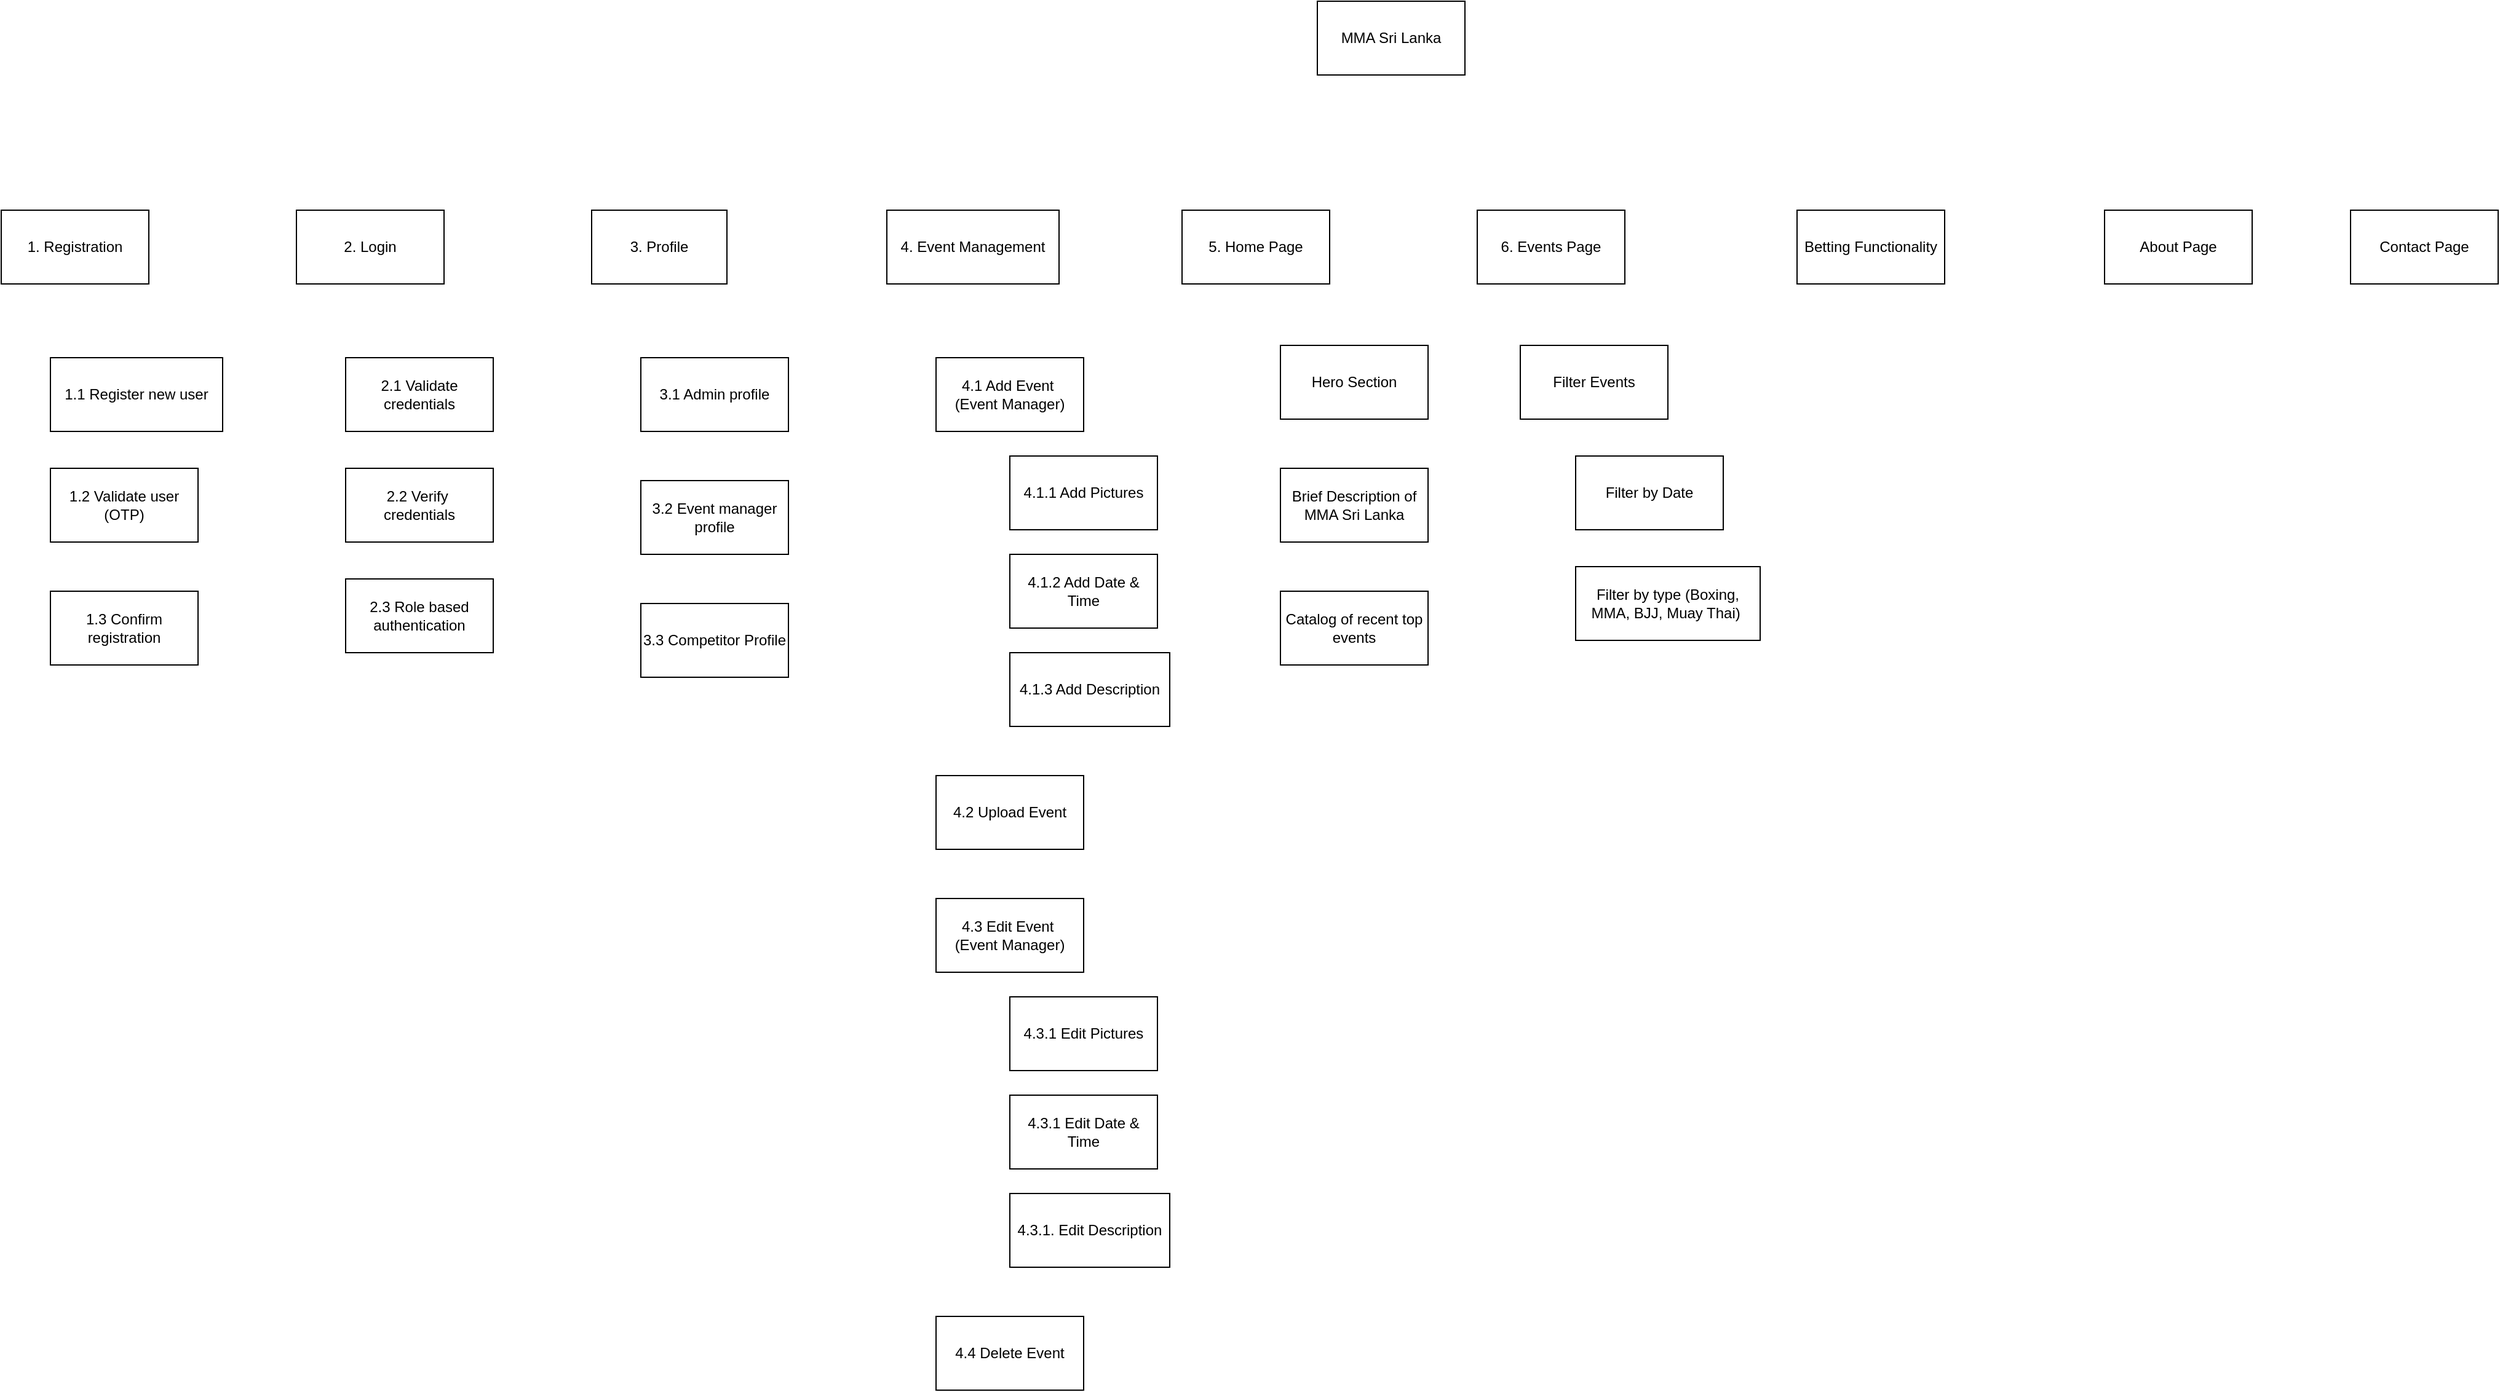 <mxfile version="28.1.2">
  <diagram name="Page-1" id="4XCOkrREE6T9JBMiZgMP">
    <mxGraphModel dx="2223" dy="2460" grid="1" gridSize="10" guides="1" tooltips="1" connect="1" arrows="1" fold="1" page="1" pageScale="1" pageWidth="850" pageHeight="1100" math="0" shadow="0">
      <root>
        <mxCell id="0" />
        <mxCell id="1" parent="0" />
        <mxCell id="5IF1ZIwpe9jYq8gnFkuq-1" value="MMA Sri Lanka" style="rounded=0;whiteSpace=wrap;html=1;" parent="1" vertex="1">
          <mxGeometry x="1110" y="-10" width="120" height="60" as="geometry" />
        </mxCell>
        <mxCell id="5IF1ZIwpe9jYq8gnFkuq-2" value="1. Registration" style="rounded=0;whiteSpace=wrap;html=1;" parent="1" vertex="1">
          <mxGeometry x="40" y="160" width="120" height="60" as="geometry" />
        </mxCell>
        <mxCell id="5IF1ZIwpe9jYq8gnFkuq-3" value="2. Login" style="rounded=0;whiteSpace=wrap;html=1;" parent="1" vertex="1">
          <mxGeometry x="280" y="160" width="120" height="60" as="geometry" />
        </mxCell>
        <mxCell id="5IF1ZIwpe9jYq8gnFkuq-4" value="4. Event Management" style="rounded=0;whiteSpace=wrap;html=1;" parent="1" vertex="1">
          <mxGeometry x="760" y="160" width="140" height="60" as="geometry" />
        </mxCell>
        <mxCell id="5IF1ZIwpe9jYq8gnFkuq-5" value="3. Profile" style="rounded=0;whiteSpace=wrap;html=1;" parent="1" vertex="1">
          <mxGeometry x="520" y="160" width="110" height="60" as="geometry" />
        </mxCell>
        <mxCell id="kDNrH8pa0huW1Xx7Rnd4-1" value="5. Home Page" style="rounded=0;whiteSpace=wrap;html=1;" parent="1" vertex="1">
          <mxGeometry x="1000" y="160" width="120" height="60" as="geometry" />
        </mxCell>
        <mxCell id="kDNrH8pa0huW1Xx7Rnd4-2" value="6. Events Page" style="rounded=0;whiteSpace=wrap;html=1;" parent="1" vertex="1">
          <mxGeometry x="1240" y="160" width="120" height="60" as="geometry" />
        </mxCell>
        <mxCell id="kDNrH8pa0huW1Xx7Rnd4-3" value="Contact Page" style="rounded=0;whiteSpace=wrap;html=1;" parent="1" vertex="1">
          <mxGeometry x="1950" y="160" width="120" height="60" as="geometry" />
        </mxCell>
        <mxCell id="kDNrH8pa0huW1Xx7Rnd4-4" value="About Page" style="rounded=0;whiteSpace=wrap;html=1;" parent="1" vertex="1">
          <mxGeometry x="1750" y="160" width="120" height="60" as="geometry" />
        </mxCell>
        <mxCell id="kDNrH8pa0huW1Xx7Rnd4-6" value="1.1 Register new user" style="rounded=0;whiteSpace=wrap;html=1;fontStyle=0" parent="1" vertex="1">
          <mxGeometry x="80" y="280" width="140" height="60" as="geometry" />
        </mxCell>
        <mxCell id="kDNrH8pa0huW1Xx7Rnd4-7" value="1.2 Validate user (OTP)" style="rounded=0;whiteSpace=wrap;html=1;fontStyle=0" parent="1" vertex="1">
          <mxGeometry x="80" y="370" width="120" height="60" as="geometry" />
        </mxCell>
        <mxCell id="kDNrH8pa0huW1Xx7Rnd4-8" value="1.3 Confirm registration" style="rounded=0;whiteSpace=wrap;html=1;fontStyle=0" parent="1" vertex="1">
          <mxGeometry x="80" y="470" width="120" height="60" as="geometry" />
        </mxCell>
        <mxCell id="kDNrH8pa0huW1Xx7Rnd4-9" value="2.3 Role based authentication" style="rounded=0;whiteSpace=wrap;html=1;" parent="1" vertex="1">
          <mxGeometry x="320" y="460" width="120" height="60" as="geometry" />
        </mxCell>
        <mxCell id="kDNrH8pa0huW1Xx7Rnd4-10" value="2.1 Validate credentials" style="rounded=0;whiteSpace=wrap;html=1;" parent="1" vertex="1">
          <mxGeometry x="320" y="280" width="120" height="60" as="geometry" />
        </mxCell>
        <mxCell id="kDNrH8pa0huW1Xx7Rnd4-11" value="2.2 Verify&amp;nbsp;&lt;div&gt;credentials&lt;/div&gt;" style="rounded=0;whiteSpace=wrap;html=1;" parent="1" vertex="1">
          <mxGeometry x="320" y="370" width="120" height="60" as="geometry" />
        </mxCell>
        <mxCell id="kDNrH8pa0huW1Xx7Rnd4-12" value="3.1 Admin profile" style="rounded=0;whiteSpace=wrap;html=1;" parent="1" vertex="1">
          <mxGeometry x="560" y="280" width="120" height="60" as="geometry" />
        </mxCell>
        <mxCell id="kDNrH8pa0huW1Xx7Rnd4-14" value="3.2 Event manager&lt;div&gt;profile&lt;/div&gt;" style="rounded=0;whiteSpace=wrap;html=1;" parent="1" vertex="1">
          <mxGeometry x="560" y="380" width="120" height="60" as="geometry" />
        </mxCell>
        <mxCell id="kDNrH8pa0huW1Xx7Rnd4-15" value="3.3 Competitor Profile" style="rounded=0;whiteSpace=wrap;html=1;" parent="1" vertex="1">
          <mxGeometry x="560" y="480" width="120" height="60" as="geometry" />
        </mxCell>
        <mxCell id="kDNrH8pa0huW1Xx7Rnd4-16" value="4.1 Add Event&amp;nbsp;&lt;div&gt;(Event Manager)&lt;/div&gt;" style="rounded=0;whiteSpace=wrap;html=1;" parent="1" vertex="1">
          <mxGeometry x="800" y="280" width="120" height="60" as="geometry" />
        </mxCell>
        <mxCell id="kDNrH8pa0huW1Xx7Rnd4-17" value="4.1.1 Add Pictures" style="rounded=0;whiteSpace=wrap;html=1;" parent="1" vertex="1">
          <mxGeometry x="860" y="360" width="120" height="60" as="geometry" />
        </mxCell>
        <mxCell id="kDNrH8pa0huW1Xx7Rnd4-18" value="4.1.2 Add Date &amp;amp; Time" style="rounded=0;whiteSpace=wrap;html=1;" parent="1" vertex="1">
          <mxGeometry x="860" y="440" width="120" height="60" as="geometry" />
        </mxCell>
        <mxCell id="kDNrH8pa0huW1Xx7Rnd4-19" value="4.1.3 Add Description" style="rounded=0;whiteSpace=wrap;html=1;" parent="1" vertex="1">
          <mxGeometry x="860" y="520" width="130" height="60" as="geometry" />
        </mxCell>
        <mxCell id="kDNrH8pa0huW1Xx7Rnd4-20" value="4.2 Upload Event" style="rounded=0;whiteSpace=wrap;html=1;" parent="1" vertex="1">
          <mxGeometry x="800" y="620" width="120" height="60" as="geometry" />
        </mxCell>
        <mxCell id="kDNrH8pa0huW1Xx7Rnd4-22" value="4.3 Edit Event&amp;nbsp;&lt;div&gt;(Event Manager)&lt;/div&gt;" style="rounded=0;whiteSpace=wrap;html=1;" parent="1" vertex="1">
          <mxGeometry x="800" y="720" width="120" height="60" as="geometry" />
        </mxCell>
        <mxCell id="kDNrH8pa0huW1Xx7Rnd4-23" value="4.3.1 Edit Pictures" style="rounded=0;whiteSpace=wrap;html=1;" parent="1" vertex="1">
          <mxGeometry x="860" y="800" width="120" height="60" as="geometry" />
        </mxCell>
        <mxCell id="kDNrH8pa0huW1Xx7Rnd4-24" value="4.3.1 Edit Date &amp;amp; Time" style="rounded=0;whiteSpace=wrap;html=1;" parent="1" vertex="1">
          <mxGeometry x="860" y="880" width="120" height="60" as="geometry" />
        </mxCell>
        <mxCell id="kDNrH8pa0huW1Xx7Rnd4-25" value="4.3.1. Edit Description" style="rounded=0;whiteSpace=wrap;html=1;" parent="1" vertex="1">
          <mxGeometry x="860" y="960" width="130" height="60" as="geometry" />
        </mxCell>
        <mxCell id="kDNrH8pa0huW1Xx7Rnd4-26" value="4.4 Delete Event" style="rounded=0;whiteSpace=wrap;html=1;" parent="1" vertex="1">
          <mxGeometry x="800" y="1060" width="120" height="60" as="geometry" />
        </mxCell>
        <mxCell id="kDNrH8pa0huW1Xx7Rnd4-27" value="Hero Section" style="rounded=0;whiteSpace=wrap;html=1;" parent="1" vertex="1">
          <mxGeometry x="1080" y="270" width="120" height="60" as="geometry" />
        </mxCell>
        <mxCell id="kDNrH8pa0huW1Xx7Rnd4-28" value="Brief Description of MMA Sri Lanka" style="rounded=0;whiteSpace=wrap;html=1;" parent="1" vertex="1">
          <mxGeometry x="1080" y="370" width="120" height="60" as="geometry" />
        </mxCell>
        <mxCell id="kDNrH8pa0huW1Xx7Rnd4-29" value="Catalog of recent top events" style="rounded=0;whiteSpace=wrap;html=1;" parent="1" vertex="1">
          <mxGeometry x="1080" y="470" width="120" height="60" as="geometry" />
        </mxCell>
        <mxCell id="kDNrH8pa0huW1Xx7Rnd4-30" value="Filter Events" style="rounded=0;whiteSpace=wrap;html=1;" parent="1" vertex="1">
          <mxGeometry x="1275" y="270" width="120" height="60" as="geometry" />
        </mxCell>
        <mxCell id="kDNrH8pa0huW1Xx7Rnd4-31" value="Filter by Date" style="rounded=0;whiteSpace=wrap;html=1;" parent="1" vertex="1">
          <mxGeometry x="1320" y="360" width="120" height="60" as="geometry" />
        </mxCell>
        <mxCell id="kDNrH8pa0huW1Xx7Rnd4-32" value="Filter by type (Boxing, MMA, BJJ, Muay Thai)&amp;nbsp;" style="rounded=0;whiteSpace=wrap;html=1;" parent="1" vertex="1">
          <mxGeometry x="1320" y="450" width="150" height="60" as="geometry" />
        </mxCell>
        <mxCell id="IpIS_R521S_r5ul5ybi_-1" value="Betting Functionality" style="rounded=0;whiteSpace=wrap;html=1;" vertex="1" parent="1">
          <mxGeometry x="1500" y="160" width="120" height="60" as="geometry" />
        </mxCell>
      </root>
    </mxGraphModel>
  </diagram>
</mxfile>
